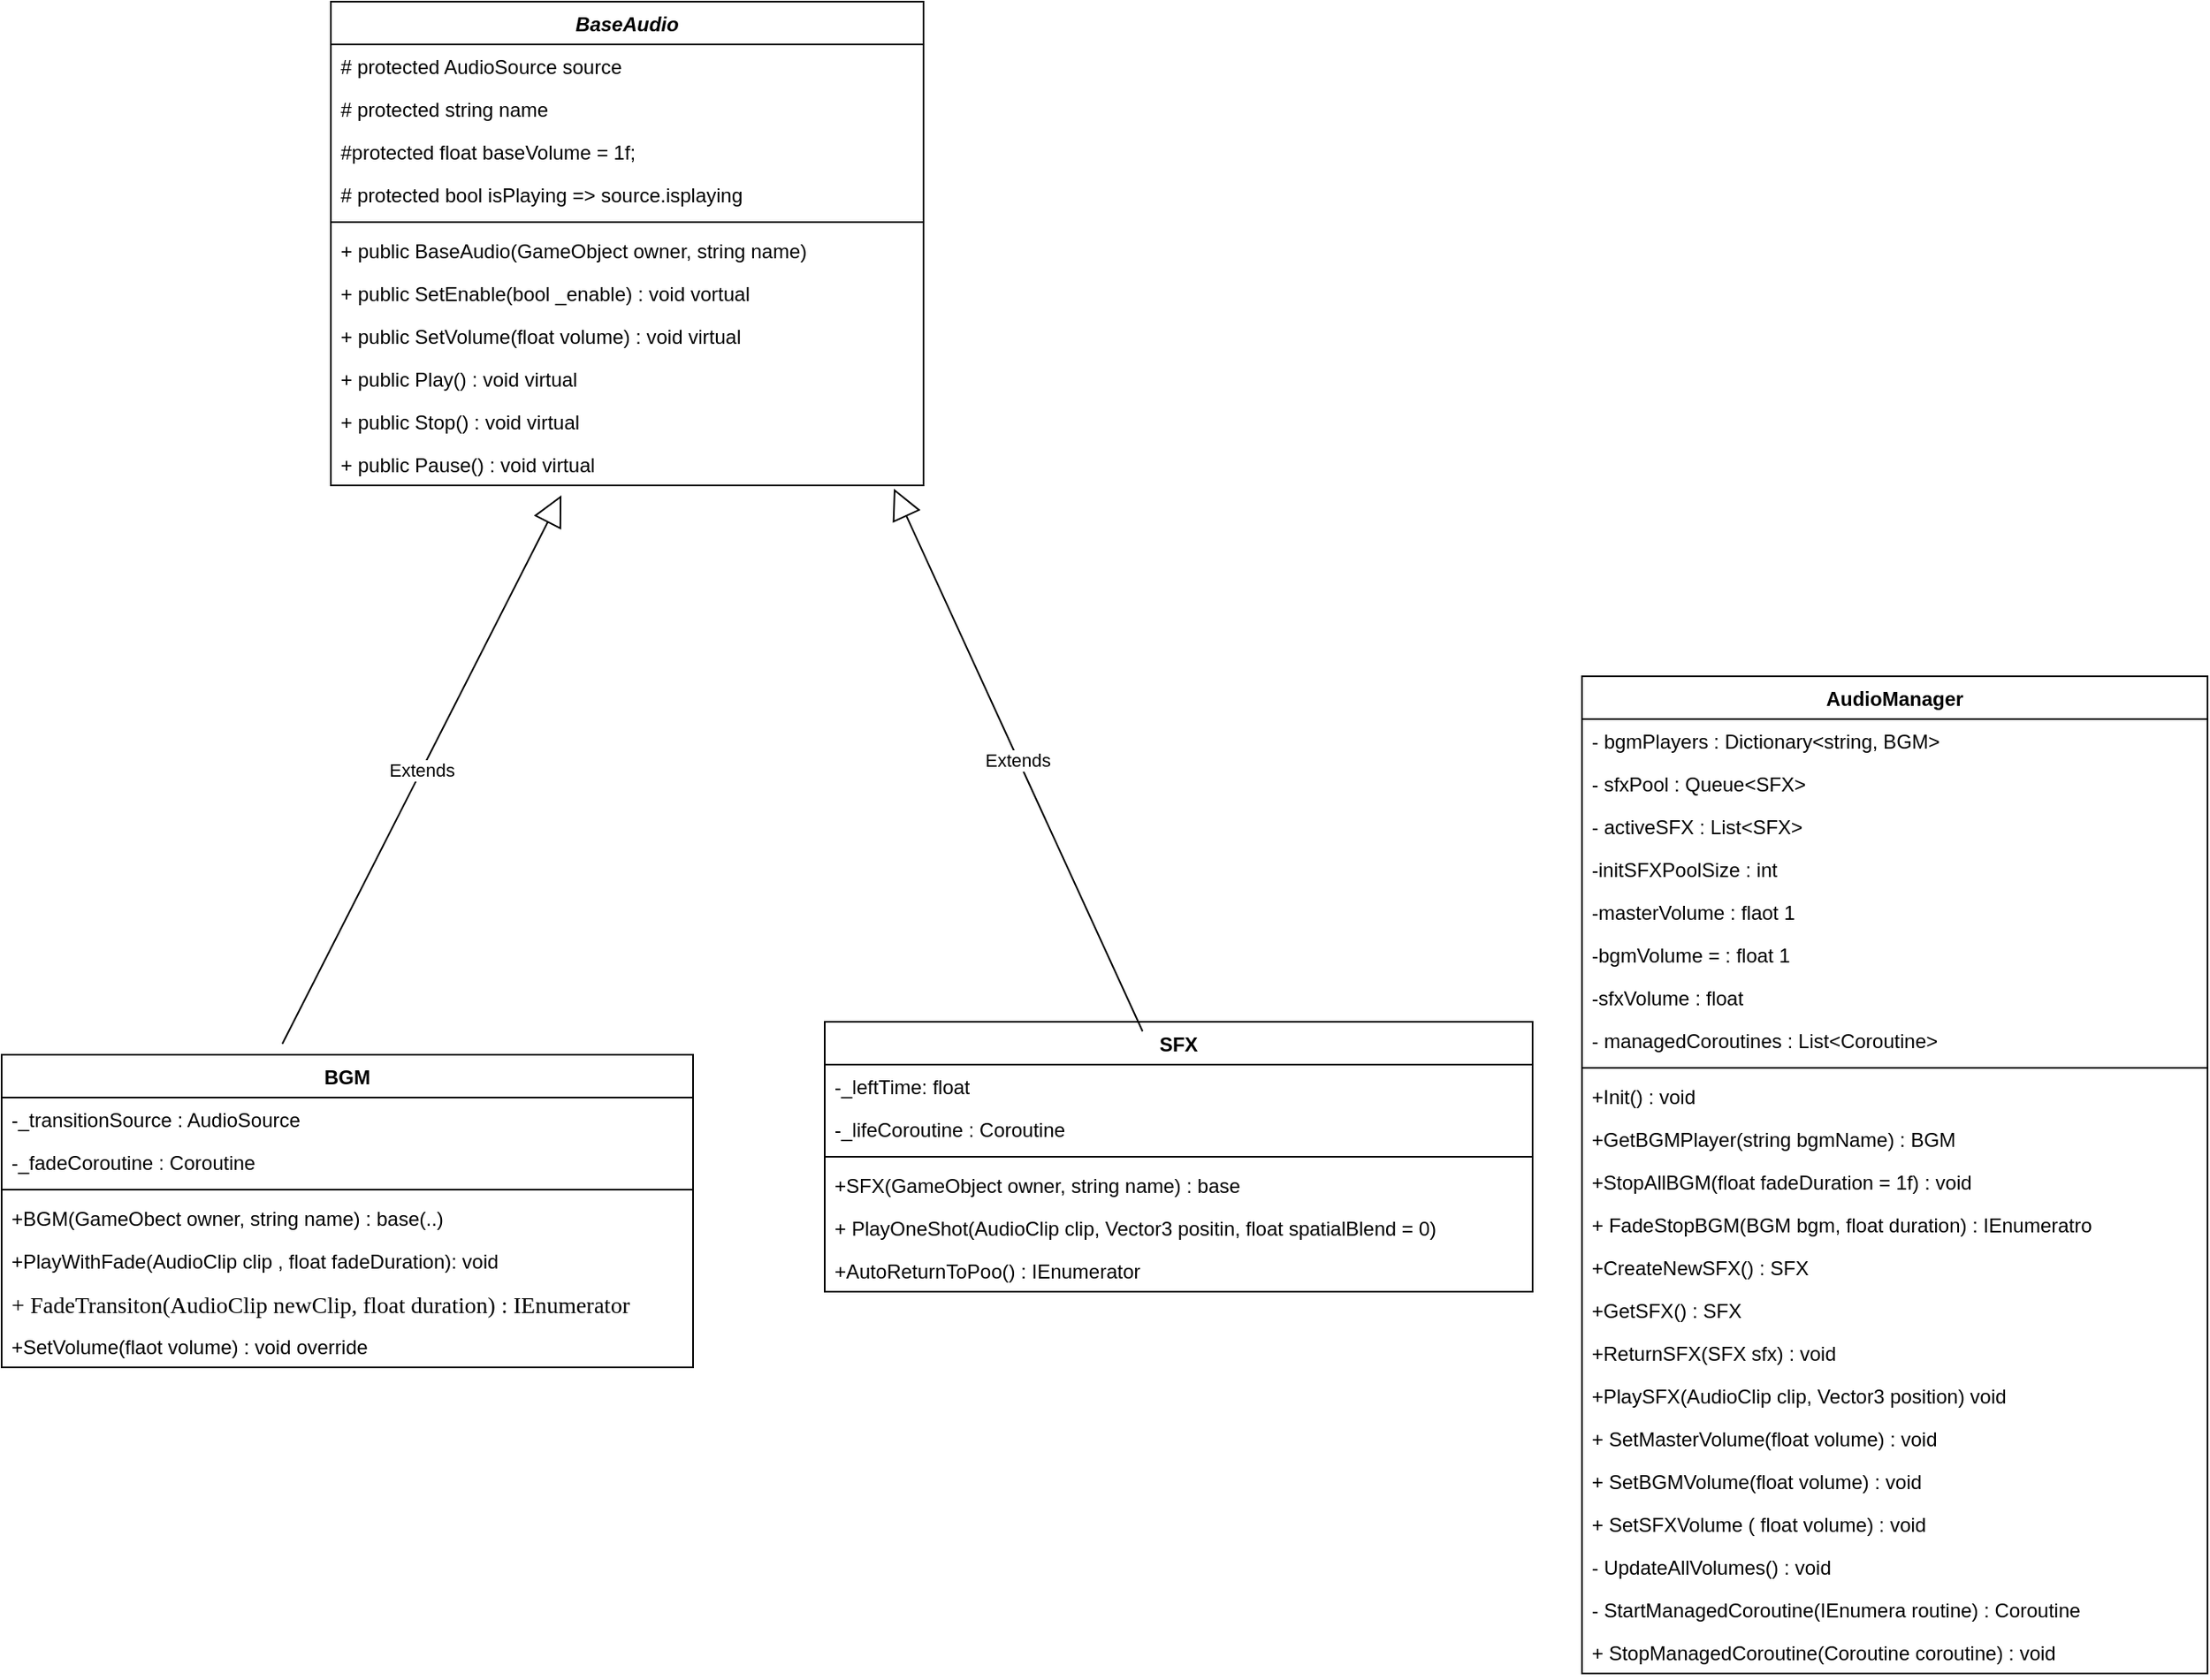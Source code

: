 <mxfile version="26.0.16">
  <diagram id="C5RBs43oDa-KdzZeNtuy" name="Page-1">
    <mxGraphModel dx="1358" dy="744" grid="1" gridSize="10" guides="1" tooltips="1" connect="1" arrows="1" fold="1" page="1" pageScale="1" pageWidth="827" pageHeight="1169" math="0" shadow="0">
      <root>
        <mxCell id="WIyWlLk6GJQsqaUBKTNV-0" />
        <mxCell id="WIyWlLk6GJQsqaUBKTNV-1" parent="WIyWlLk6GJQsqaUBKTNV-0" />
        <mxCell id="SoOgP6Sagb1TPGWOTWKA-0" value="&lt;i&gt;BaseAudio&lt;/i&gt;" style="swimlane;fontStyle=1;align=center;verticalAlign=top;childLayout=stackLayout;horizontal=1;startSize=26;horizontalStack=0;resizeParent=1;resizeParentMax=0;resizeLast=0;collapsible=1;marginBottom=0;whiteSpace=wrap;html=1;" vertex="1" parent="WIyWlLk6GJQsqaUBKTNV-1">
          <mxGeometry x="280" y="170" width="360" height="294" as="geometry" />
        </mxCell>
        <mxCell id="SoOgP6Sagb1TPGWOTWKA-1" value="# protected AudioSource source" style="text;strokeColor=none;fillColor=none;align=left;verticalAlign=top;spacingLeft=4;spacingRight=4;overflow=hidden;rotatable=0;points=[[0,0.5],[1,0.5]];portConstraint=eastwest;whiteSpace=wrap;html=1;" vertex="1" parent="SoOgP6Sagb1TPGWOTWKA-0">
          <mxGeometry y="26" width="360" height="26" as="geometry" />
        </mxCell>
        <mxCell id="SoOgP6Sagb1TPGWOTWKA-4" value="# protected string name" style="text;strokeColor=none;fillColor=none;align=left;verticalAlign=top;spacingLeft=4;spacingRight=4;overflow=hidden;rotatable=0;points=[[0,0.5],[1,0.5]];portConstraint=eastwest;whiteSpace=wrap;html=1;" vertex="1" parent="SoOgP6Sagb1TPGWOTWKA-0">
          <mxGeometry y="52" width="360" height="26" as="geometry" />
        </mxCell>
        <mxCell id="SoOgP6Sagb1TPGWOTWKA-5" value="#protected float baseVolume = 1f;" style="text;strokeColor=none;fillColor=none;align=left;verticalAlign=top;spacingLeft=4;spacingRight=4;overflow=hidden;rotatable=0;points=[[0,0.5],[1,0.5]];portConstraint=eastwest;whiteSpace=wrap;html=1;" vertex="1" parent="SoOgP6Sagb1TPGWOTWKA-0">
          <mxGeometry y="78" width="360" height="26" as="geometry" />
        </mxCell>
        <mxCell id="SoOgP6Sagb1TPGWOTWKA-6" value="# protected bool isPlaying =&amp;gt; source.isplaying" style="text;strokeColor=none;fillColor=none;align=left;verticalAlign=top;spacingLeft=4;spacingRight=4;overflow=hidden;rotatable=0;points=[[0,0.5],[1,0.5]];portConstraint=eastwest;whiteSpace=wrap;html=1;" vertex="1" parent="SoOgP6Sagb1TPGWOTWKA-0">
          <mxGeometry y="104" width="360" height="26" as="geometry" />
        </mxCell>
        <mxCell id="SoOgP6Sagb1TPGWOTWKA-2" value="" style="line;strokeWidth=1;fillColor=none;align=left;verticalAlign=middle;spacingTop=-1;spacingLeft=3;spacingRight=3;rotatable=0;labelPosition=right;points=[];portConstraint=eastwest;strokeColor=inherit;" vertex="1" parent="SoOgP6Sagb1TPGWOTWKA-0">
          <mxGeometry y="130" width="360" height="8" as="geometry" />
        </mxCell>
        <mxCell id="SoOgP6Sagb1TPGWOTWKA-3" value="+ public BaseAudio(GameObject owner, string name)" style="text;strokeColor=none;fillColor=none;align=left;verticalAlign=top;spacingLeft=4;spacingRight=4;overflow=hidden;rotatable=0;points=[[0,0.5],[1,0.5]];portConstraint=eastwest;whiteSpace=wrap;html=1;" vertex="1" parent="SoOgP6Sagb1TPGWOTWKA-0">
          <mxGeometry y="138" width="360" height="26" as="geometry" />
        </mxCell>
        <mxCell id="SoOgP6Sagb1TPGWOTWKA-7" value="+ public SetEnable(bool _enable) : void vortual" style="text;strokeColor=none;fillColor=none;align=left;verticalAlign=top;spacingLeft=4;spacingRight=4;overflow=hidden;rotatable=0;points=[[0,0.5],[1,0.5]];portConstraint=eastwest;whiteSpace=wrap;html=1;" vertex="1" parent="SoOgP6Sagb1TPGWOTWKA-0">
          <mxGeometry y="164" width="360" height="26" as="geometry" />
        </mxCell>
        <mxCell id="SoOgP6Sagb1TPGWOTWKA-10" value="+ public SetVolume(float volume) : void virtual" style="text;strokeColor=none;fillColor=none;align=left;verticalAlign=top;spacingLeft=4;spacingRight=4;overflow=hidden;rotatable=0;points=[[0,0.5],[1,0.5]];portConstraint=eastwest;whiteSpace=wrap;html=1;" vertex="1" parent="SoOgP6Sagb1TPGWOTWKA-0">
          <mxGeometry y="190" width="360" height="26" as="geometry" />
        </mxCell>
        <mxCell id="SoOgP6Sagb1TPGWOTWKA-11" value="+ public Play() : void virtual" style="text;strokeColor=none;fillColor=none;align=left;verticalAlign=top;spacingLeft=4;spacingRight=4;overflow=hidden;rotatable=0;points=[[0,0.5],[1,0.5]];portConstraint=eastwest;whiteSpace=wrap;html=1;" vertex="1" parent="SoOgP6Sagb1TPGWOTWKA-0">
          <mxGeometry y="216" width="360" height="26" as="geometry" />
        </mxCell>
        <mxCell id="SoOgP6Sagb1TPGWOTWKA-12" value="+ public Stop() : void virtual" style="text;strokeColor=none;fillColor=none;align=left;verticalAlign=top;spacingLeft=4;spacingRight=4;overflow=hidden;rotatable=0;points=[[0,0.5],[1,0.5]];portConstraint=eastwest;whiteSpace=wrap;html=1;" vertex="1" parent="SoOgP6Sagb1TPGWOTWKA-0">
          <mxGeometry y="242" width="360" height="26" as="geometry" />
        </mxCell>
        <mxCell id="SoOgP6Sagb1TPGWOTWKA-13" value="+ public Pause() : void virtual" style="text;strokeColor=none;fillColor=none;align=left;verticalAlign=top;spacingLeft=4;spacingRight=4;overflow=hidden;rotatable=0;points=[[0,0.5],[1,0.5]];portConstraint=eastwest;whiteSpace=wrap;html=1;" vertex="1" parent="SoOgP6Sagb1TPGWOTWKA-0">
          <mxGeometry y="268" width="360" height="26" as="geometry" />
        </mxCell>
        <mxCell id="SoOgP6Sagb1TPGWOTWKA-14" value="BGM" style="swimlane;fontStyle=1;align=center;verticalAlign=top;childLayout=stackLayout;horizontal=1;startSize=26;horizontalStack=0;resizeParent=1;resizeParentMax=0;resizeLast=0;collapsible=1;marginBottom=0;whiteSpace=wrap;html=1;" vertex="1" parent="WIyWlLk6GJQsqaUBKTNV-1">
          <mxGeometry x="80" y="810" width="420" height="190" as="geometry" />
        </mxCell>
        <mxCell id="SoOgP6Sagb1TPGWOTWKA-15" value="-_transitionSource : AudioSource" style="text;strokeColor=none;fillColor=none;align=left;verticalAlign=top;spacingLeft=4;spacingRight=4;overflow=hidden;rotatable=0;points=[[0,0.5],[1,0.5]];portConstraint=eastwest;whiteSpace=wrap;html=1;" vertex="1" parent="SoOgP6Sagb1TPGWOTWKA-14">
          <mxGeometry y="26" width="420" height="26" as="geometry" />
        </mxCell>
        <mxCell id="SoOgP6Sagb1TPGWOTWKA-19" value="-_fadeCoroutine : Coroutine" style="text;strokeColor=none;fillColor=none;align=left;verticalAlign=top;spacingLeft=4;spacingRight=4;overflow=hidden;rotatable=0;points=[[0,0.5],[1,0.5]];portConstraint=eastwest;whiteSpace=wrap;html=1;" vertex="1" parent="SoOgP6Sagb1TPGWOTWKA-14">
          <mxGeometry y="52" width="420" height="26" as="geometry" />
        </mxCell>
        <mxCell id="SoOgP6Sagb1TPGWOTWKA-16" value="" style="line;strokeWidth=1;fillColor=none;align=left;verticalAlign=middle;spacingTop=-1;spacingLeft=3;spacingRight=3;rotatable=0;labelPosition=right;points=[];portConstraint=eastwest;strokeColor=inherit;" vertex="1" parent="SoOgP6Sagb1TPGWOTWKA-14">
          <mxGeometry y="78" width="420" height="8" as="geometry" />
        </mxCell>
        <mxCell id="SoOgP6Sagb1TPGWOTWKA-17" value="+BGM(GameObect owner, string name) : base(..)" style="text;strokeColor=none;fillColor=none;align=left;verticalAlign=top;spacingLeft=4;spacingRight=4;overflow=hidden;rotatable=0;points=[[0,0.5],[1,0.5]];portConstraint=eastwest;whiteSpace=wrap;html=1;" vertex="1" parent="SoOgP6Sagb1TPGWOTWKA-14">
          <mxGeometry y="86" width="420" height="26" as="geometry" />
        </mxCell>
        <mxCell id="SoOgP6Sagb1TPGWOTWKA-21" value="+PlayWithFade(AudioClip clip , float fadeDuration): void" style="text;strokeColor=none;fillColor=none;align=left;verticalAlign=top;spacingLeft=4;spacingRight=4;overflow=hidden;rotatable=0;points=[[0,0.5],[1,0.5]];portConstraint=eastwest;whiteSpace=wrap;html=1;" vertex="1" parent="SoOgP6Sagb1TPGWOTWKA-14">
          <mxGeometry y="112" width="420" height="26" as="geometry" />
        </mxCell>
        <mxCell id="SoOgP6Sagb1TPGWOTWKA-59" value="&lt;font face=&quot;Calibri&quot;&gt;&lt;span style=&quot;font-size: 14px;&quot;&gt;+ FadeTransiton(AudioClip newClip, float duration) : IEnumerator&lt;/span&gt;&lt;/font&gt;" style="text;strokeColor=none;fillColor=none;align=left;verticalAlign=top;spacingLeft=4;spacingRight=4;overflow=hidden;rotatable=0;points=[[0,0.5],[1,0.5]];portConstraint=eastwest;whiteSpace=wrap;html=1;" vertex="1" parent="SoOgP6Sagb1TPGWOTWKA-14">
          <mxGeometry y="138" width="420" height="26" as="geometry" />
        </mxCell>
        <mxCell id="SoOgP6Sagb1TPGWOTWKA-22" value="+SetVolume(flaot volume) : void override" style="text;strokeColor=none;fillColor=none;align=left;verticalAlign=top;spacingLeft=4;spacingRight=4;overflow=hidden;rotatable=0;points=[[0,0.5],[1,0.5]];portConstraint=eastwest;whiteSpace=wrap;html=1;" vertex="1" parent="SoOgP6Sagb1TPGWOTWKA-14">
          <mxGeometry y="164" width="420" height="26" as="geometry" />
        </mxCell>
        <mxCell id="SoOgP6Sagb1TPGWOTWKA-18" value="Extends" style="endArrow=block;endSize=16;endFill=0;html=1;rounded=0;entryX=0.389;entryY=1.231;entryDx=0;entryDy=0;entryPerimeter=0;exitX=0.406;exitY=-0.035;exitDx=0;exitDy=0;exitPerimeter=0;" edge="1" parent="WIyWlLk6GJQsqaUBKTNV-1" source="SoOgP6Sagb1TPGWOTWKA-14" target="SoOgP6Sagb1TPGWOTWKA-13">
          <mxGeometry width="160" relative="1" as="geometry">
            <mxPoint x="260" y="600" as="sourcePoint" />
            <mxPoint x="420" y="600" as="targetPoint" />
          </mxGeometry>
        </mxCell>
        <mxCell id="SoOgP6Sagb1TPGWOTWKA-23" value="SFX" style="swimlane;fontStyle=1;align=center;verticalAlign=top;childLayout=stackLayout;horizontal=1;startSize=26;horizontalStack=0;resizeParent=1;resizeParentMax=0;resizeLast=0;collapsible=1;marginBottom=0;whiteSpace=wrap;html=1;" vertex="1" parent="WIyWlLk6GJQsqaUBKTNV-1">
          <mxGeometry x="580" y="790" width="430" height="164" as="geometry" />
        </mxCell>
        <mxCell id="SoOgP6Sagb1TPGWOTWKA-24" value="-_leftTime: float" style="text;strokeColor=none;fillColor=none;align=left;verticalAlign=top;spacingLeft=4;spacingRight=4;overflow=hidden;rotatable=0;points=[[0,0.5],[1,0.5]];portConstraint=eastwest;whiteSpace=wrap;html=1;" vertex="1" parent="SoOgP6Sagb1TPGWOTWKA-23">
          <mxGeometry y="26" width="430" height="26" as="geometry" />
        </mxCell>
        <mxCell id="SoOgP6Sagb1TPGWOTWKA-29" value="-_lifeCoroutine : Coroutine" style="text;strokeColor=none;fillColor=none;align=left;verticalAlign=top;spacingLeft=4;spacingRight=4;overflow=hidden;rotatable=0;points=[[0,0.5],[1,0.5]];portConstraint=eastwest;whiteSpace=wrap;html=1;" vertex="1" parent="SoOgP6Sagb1TPGWOTWKA-23">
          <mxGeometry y="52" width="430" height="26" as="geometry" />
        </mxCell>
        <mxCell id="SoOgP6Sagb1TPGWOTWKA-25" value="" style="line;strokeWidth=1;fillColor=none;align=left;verticalAlign=middle;spacingTop=-1;spacingLeft=3;spacingRight=3;rotatable=0;labelPosition=right;points=[];portConstraint=eastwest;strokeColor=inherit;" vertex="1" parent="SoOgP6Sagb1TPGWOTWKA-23">
          <mxGeometry y="78" width="430" height="8" as="geometry" />
        </mxCell>
        <mxCell id="SoOgP6Sagb1TPGWOTWKA-26" value="+SFX(GameObject owner, string name) : base" style="text;strokeColor=none;fillColor=none;align=left;verticalAlign=top;spacingLeft=4;spacingRight=4;overflow=hidden;rotatable=0;points=[[0,0.5],[1,0.5]];portConstraint=eastwest;whiteSpace=wrap;html=1;" vertex="1" parent="SoOgP6Sagb1TPGWOTWKA-23">
          <mxGeometry y="86" width="430" height="26" as="geometry" />
        </mxCell>
        <mxCell id="SoOgP6Sagb1TPGWOTWKA-30" value="+ PlayOneShot(AudioClip clip, Vector3 positin, float spatialBlend = 0)" style="text;strokeColor=none;fillColor=none;align=left;verticalAlign=top;spacingLeft=4;spacingRight=4;overflow=hidden;rotatable=0;points=[[0,0.5],[1,0.5]];portConstraint=eastwest;whiteSpace=wrap;html=1;" vertex="1" parent="SoOgP6Sagb1TPGWOTWKA-23">
          <mxGeometry y="112" width="430" height="26" as="geometry" />
        </mxCell>
        <mxCell id="SoOgP6Sagb1TPGWOTWKA-31" value="+AutoReturnToPoo() : IEnumerator" style="text;strokeColor=none;fillColor=none;align=left;verticalAlign=top;spacingLeft=4;spacingRight=4;overflow=hidden;rotatable=0;points=[[0,0.5],[1,0.5]];portConstraint=eastwest;whiteSpace=wrap;html=1;" vertex="1" parent="SoOgP6Sagb1TPGWOTWKA-23">
          <mxGeometry y="138" width="430" height="26" as="geometry" />
        </mxCell>
        <mxCell id="SoOgP6Sagb1TPGWOTWKA-27" value="Extends" style="endArrow=block;endSize=16;endFill=0;html=1;rounded=0;exitX=0.449;exitY=0.035;exitDx=0;exitDy=0;exitPerimeter=0;entryX=0.95;entryY=1.077;entryDx=0;entryDy=0;entryPerimeter=0;" edge="1" parent="WIyWlLk6GJQsqaUBKTNV-1" source="SoOgP6Sagb1TPGWOTWKA-23" target="SoOgP6Sagb1TPGWOTWKA-13">
          <mxGeometry width="160" relative="1" as="geometry">
            <mxPoint x="690" y="1050" as="sourcePoint" />
            <mxPoint x="690" y="630" as="targetPoint" />
          </mxGeometry>
        </mxCell>
        <mxCell id="SoOgP6Sagb1TPGWOTWKA-33" value="AudioManager" style="swimlane;fontStyle=1;align=center;verticalAlign=top;childLayout=stackLayout;horizontal=1;startSize=26;horizontalStack=0;resizeParent=1;resizeParentMax=0;resizeLast=0;collapsible=1;marginBottom=0;whiteSpace=wrap;html=1;" vertex="1" parent="WIyWlLk6GJQsqaUBKTNV-1">
          <mxGeometry x="1040" y="580" width="380" height="606" as="geometry" />
        </mxCell>
        <mxCell id="SoOgP6Sagb1TPGWOTWKA-34" value="- bgmPlayers : Dictionary&amp;lt;string, BGM&amp;gt;" style="text;strokeColor=none;fillColor=none;align=left;verticalAlign=top;spacingLeft=4;spacingRight=4;overflow=hidden;rotatable=0;points=[[0,0.5],[1,0.5]];portConstraint=eastwest;whiteSpace=wrap;html=1;" vertex="1" parent="SoOgP6Sagb1TPGWOTWKA-33">
          <mxGeometry y="26" width="380" height="26" as="geometry" />
        </mxCell>
        <mxCell id="SoOgP6Sagb1TPGWOTWKA-38" value="- sfxPool : Queue&amp;lt;SFX&amp;gt;" style="text;strokeColor=none;fillColor=none;align=left;verticalAlign=top;spacingLeft=4;spacingRight=4;overflow=hidden;rotatable=0;points=[[0,0.5],[1,0.5]];portConstraint=eastwest;whiteSpace=wrap;html=1;" vertex="1" parent="SoOgP6Sagb1TPGWOTWKA-33">
          <mxGeometry y="52" width="380" height="26" as="geometry" />
        </mxCell>
        <mxCell id="SoOgP6Sagb1TPGWOTWKA-39" value="- activeSFX : List&amp;lt;SFX&amp;gt;" style="text;strokeColor=none;fillColor=none;align=left;verticalAlign=top;spacingLeft=4;spacingRight=4;overflow=hidden;rotatable=0;points=[[0,0.5],[1,0.5]];portConstraint=eastwest;whiteSpace=wrap;html=1;" vertex="1" parent="SoOgP6Sagb1TPGWOTWKA-33">
          <mxGeometry y="78" width="380" height="26" as="geometry" />
        </mxCell>
        <mxCell id="SoOgP6Sagb1TPGWOTWKA-44" value="-initSFXPoolSize : int" style="text;strokeColor=none;fillColor=none;align=left;verticalAlign=top;spacingLeft=4;spacingRight=4;overflow=hidden;rotatable=0;points=[[0,0.5],[1,0.5]];portConstraint=eastwest;whiteSpace=wrap;html=1;" vertex="1" parent="SoOgP6Sagb1TPGWOTWKA-33">
          <mxGeometry y="104" width="380" height="26" as="geometry" />
        </mxCell>
        <mxCell id="SoOgP6Sagb1TPGWOTWKA-45" value="-masterVolume : flaot 1" style="text;strokeColor=none;fillColor=none;align=left;verticalAlign=top;spacingLeft=4;spacingRight=4;overflow=hidden;rotatable=0;points=[[0,0.5],[1,0.5]];portConstraint=eastwest;whiteSpace=wrap;html=1;" vertex="1" parent="SoOgP6Sagb1TPGWOTWKA-33">
          <mxGeometry y="130" width="380" height="26" as="geometry" />
        </mxCell>
        <mxCell id="SoOgP6Sagb1TPGWOTWKA-46" value="-bgmVolume = : float 1" style="text;strokeColor=none;fillColor=none;align=left;verticalAlign=top;spacingLeft=4;spacingRight=4;overflow=hidden;rotatable=0;points=[[0,0.5],[1,0.5]];portConstraint=eastwest;whiteSpace=wrap;html=1;" vertex="1" parent="SoOgP6Sagb1TPGWOTWKA-33">
          <mxGeometry y="156" width="380" height="26" as="geometry" />
        </mxCell>
        <mxCell id="SoOgP6Sagb1TPGWOTWKA-47" value="-sfxVolume : float" style="text;strokeColor=none;fillColor=none;align=left;verticalAlign=top;spacingLeft=4;spacingRight=4;overflow=hidden;rotatable=0;points=[[0,0.5],[1,0.5]];portConstraint=eastwest;whiteSpace=wrap;html=1;" vertex="1" parent="SoOgP6Sagb1TPGWOTWKA-33">
          <mxGeometry y="182" width="380" height="26" as="geometry" />
        </mxCell>
        <mxCell id="SoOgP6Sagb1TPGWOTWKA-58" value="- managedCoroutines : List&amp;lt;Coroutine&amp;gt;" style="text;strokeColor=none;fillColor=none;align=left;verticalAlign=top;spacingLeft=4;spacingRight=4;overflow=hidden;rotatable=0;points=[[0,0.5],[1,0.5]];portConstraint=eastwest;whiteSpace=wrap;html=1;" vertex="1" parent="SoOgP6Sagb1TPGWOTWKA-33">
          <mxGeometry y="208" width="380" height="26" as="geometry" />
        </mxCell>
        <mxCell id="SoOgP6Sagb1TPGWOTWKA-35" value="" style="line;strokeWidth=1;fillColor=none;align=left;verticalAlign=middle;spacingTop=-1;spacingLeft=3;spacingRight=3;rotatable=0;labelPosition=right;points=[];portConstraint=eastwest;strokeColor=inherit;" vertex="1" parent="SoOgP6Sagb1TPGWOTWKA-33">
          <mxGeometry y="234" width="380" height="8" as="geometry" />
        </mxCell>
        <mxCell id="SoOgP6Sagb1TPGWOTWKA-36" value="+Init() : void" style="text;strokeColor=none;fillColor=none;align=left;verticalAlign=top;spacingLeft=4;spacingRight=4;overflow=hidden;rotatable=0;points=[[0,0.5],[1,0.5]];portConstraint=eastwest;whiteSpace=wrap;html=1;" vertex="1" parent="SoOgP6Sagb1TPGWOTWKA-33">
          <mxGeometry y="242" width="380" height="26" as="geometry" />
        </mxCell>
        <mxCell id="SoOgP6Sagb1TPGWOTWKA-40" value="+GetBGMPlayer(string bgmName) : BGM" style="text;strokeColor=none;fillColor=none;align=left;verticalAlign=top;spacingLeft=4;spacingRight=4;overflow=hidden;rotatable=0;points=[[0,0.5],[1,0.5]];portConstraint=eastwest;whiteSpace=wrap;html=1;" vertex="1" parent="SoOgP6Sagb1TPGWOTWKA-33">
          <mxGeometry y="268" width="380" height="26" as="geometry" />
        </mxCell>
        <mxCell id="SoOgP6Sagb1TPGWOTWKA-41" value="+StopAllBGM(float fadeDuration = 1f) : void" style="text;strokeColor=none;fillColor=none;align=left;verticalAlign=top;spacingLeft=4;spacingRight=4;overflow=hidden;rotatable=0;points=[[0,0.5],[1,0.5]];portConstraint=eastwest;whiteSpace=wrap;html=1;" vertex="1" parent="SoOgP6Sagb1TPGWOTWKA-33">
          <mxGeometry y="294" width="380" height="26" as="geometry" />
        </mxCell>
        <mxCell id="SoOgP6Sagb1TPGWOTWKA-42" value="+ FadeStopBGM(BGM bgm, float duration) : IEnumeratro" style="text;strokeColor=none;fillColor=none;align=left;verticalAlign=top;spacingLeft=4;spacingRight=4;overflow=hidden;rotatable=0;points=[[0,0.5],[1,0.5]];portConstraint=eastwest;whiteSpace=wrap;html=1;" vertex="1" parent="SoOgP6Sagb1TPGWOTWKA-33">
          <mxGeometry y="320" width="380" height="26" as="geometry" />
        </mxCell>
        <mxCell id="SoOgP6Sagb1TPGWOTWKA-43" value="+CreateNewSFX() : SFX" style="text;strokeColor=none;fillColor=none;align=left;verticalAlign=top;spacingLeft=4;spacingRight=4;overflow=hidden;rotatable=0;points=[[0,0.5],[1,0.5]];portConstraint=eastwest;whiteSpace=wrap;html=1;" vertex="1" parent="SoOgP6Sagb1TPGWOTWKA-33">
          <mxGeometry y="346" width="380" height="26" as="geometry" />
        </mxCell>
        <mxCell id="SoOgP6Sagb1TPGWOTWKA-48" value="+GetSFX() : SFX" style="text;strokeColor=none;fillColor=none;align=left;verticalAlign=top;spacingLeft=4;spacingRight=4;overflow=hidden;rotatable=0;points=[[0,0.5],[1,0.5]];portConstraint=eastwest;whiteSpace=wrap;html=1;" vertex="1" parent="SoOgP6Sagb1TPGWOTWKA-33">
          <mxGeometry y="372" width="380" height="26" as="geometry" />
        </mxCell>
        <mxCell id="SoOgP6Sagb1TPGWOTWKA-49" value="+ReturnSFX(SFX sfx) : void" style="text;strokeColor=none;fillColor=none;align=left;verticalAlign=top;spacingLeft=4;spacingRight=4;overflow=hidden;rotatable=0;points=[[0,0.5],[1,0.5]];portConstraint=eastwest;whiteSpace=wrap;html=1;" vertex="1" parent="SoOgP6Sagb1TPGWOTWKA-33">
          <mxGeometry y="398" width="380" height="26" as="geometry" />
        </mxCell>
        <mxCell id="SoOgP6Sagb1TPGWOTWKA-50" value="+PlaySFX(AudioClip clip, Vector3 position) void" style="text;strokeColor=none;fillColor=none;align=left;verticalAlign=top;spacingLeft=4;spacingRight=4;overflow=hidden;rotatable=0;points=[[0,0.5],[1,0.5]];portConstraint=eastwest;whiteSpace=wrap;html=1;" vertex="1" parent="SoOgP6Sagb1TPGWOTWKA-33">
          <mxGeometry y="424" width="380" height="26" as="geometry" />
        </mxCell>
        <mxCell id="SoOgP6Sagb1TPGWOTWKA-51" value="+ SetMasterVolume(float volume) : void" style="text;strokeColor=none;fillColor=none;align=left;verticalAlign=top;spacingLeft=4;spacingRight=4;overflow=hidden;rotatable=0;points=[[0,0.5],[1,0.5]];portConstraint=eastwest;whiteSpace=wrap;html=1;" vertex="1" parent="SoOgP6Sagb1TPGWOTWKA-33">
          <mxGeometry y="450" width="380" height="26" as="geometry" />
        </mxCell>
        <mxCell id="SoOgP6Sagb1TPGWOTWKA-52" value="+ SetBGMVolume(float volume) : void" style="text;strokeColor=none;fillColor=none;align=left;verticalAlign=top;spacingLeft=4;spacingRight=4;overflow=hidden;rotatable=0;points=[[0,0.5],[1,0.5]];portConstraint=eastwest;whiteSpace=wrap;html=1;" vertex="1" parent="SoOgP6Sagb1TPGWOTWKA-33">
          <mxGeometry y="476" width="380" height="26" as="geometry" />
        </mxCell>
        <mxCell id="SoOgP6Sagb1TPGWOTWKA-53" value="+ SetSFXVolume ( float volume) : void" style="text;strokeColor=none;fillColor=none;align=left;verticalAlign=top;spacingLeft=4;spacingRight=4;overflow=hidden;rotatable=0;points=[[0,0.5],[1,0.5]];portConstraint=eastwest;whiteSpace=wrap;html=1;" vertex="1" parent="SoOgP6Sagb1TPGWOTWKA-33">
          <mxGeometry y="502" width="380" height="26" as="geometry" />
        </mxCell>
        <mxCell id="SoOgP6Sagb1TPGWOTWKA-54" value="- UpdateAllVolumes() : void" style="text;strokeColor=none;fillColor=none;align=left;verticalAlign=top;spacingLeft=4;spacingRight=4;overflow=hidden;rotatable=0;points=[[0,0.5],[1,0.5]];portConstraint=eastwest;whiteSpace=wrap;html=1;" vertex="1" parent="SoOgP6Sagb1TPGWOTWKA-33">
          <mxGeometry y="528" width="380" height="26" as="geometry" />
        </mxCell>
        <mxCell id="SoOgP6Sagb1TPGWOTWKA-55" value="- StartManagedCoroutine(IEnumera routine) : Coroutine" style="text;strokeColor=none;fillColor=none;align=left;verticalAlign=top;spacingLeft=4;spacingRight=4;overflow=hidden;rotatable=0;points=[[0,0.5],[1,0.5]];portConstraint=eastwest;whiteSpace=wrap;html=1;" vertex="1" parent="SoOgP6Sagb1TPGWOTWKA-33">
          <mxGeometry y="554" width="380" height="26" as="geometry" />
        </mxCell>
        <mxCell id="SoOgP6Sagb1TPGWOTWKA-56" value="+ StopManagedCoroutine(Coroutine coroutine) : void" style="text;strokeColor=none;fillColor=none;align=left;verticalAlign=top;spacingLeft=4;spacingRight=4;overflow=hidden;rotatable=0;points=[[0,0.5],[1,0.5]];portConstraint=eastwest;whiteSpace=wrap;html=1;" vertex="1" parent="SoOgP6Sagb1TPGWOTWKA-33">
          <mxGeometry y="580" width="380" height="26" as="geometry" />
        </mxCell>
      </root>
    </mxGraphModel>
  </diagram>
</mxfile>
